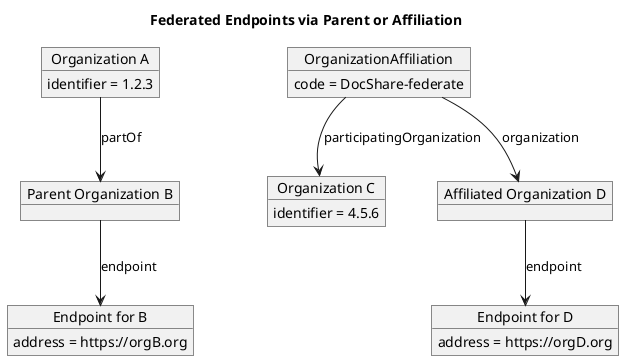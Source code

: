 @startuml
hide footbox

title Federated Endpoints via Parent or Affiliation

object "Organization A" as OrganizationA
OrganizationA : identifier = 1.2.3
object "Parent Organization B" as OrganizationB
object "Endpoint for B" as EndpointB
EndpointB : address = https://orgB.org

OrganizationA --> OrganizationB : partOf
OrganizationB --> EndpointB : endpoint

object "Organization C" as OrganizationC
OrganizationC : identifier = 4.5.6
object "Affiliated Organization D" as OrganizationD
object "OrganizationAffiliation" as OrgAff
OrgAff : code = DocShare-federate
object "Endpoint for D" as EndpointD
EndpointD : address = https://orgD.org

OrgAff --> OrganizationC : participatingOrganization
OrgAff --> OrganizationD : organization
OrganizationD --> EndpointD : endpoint

@enduml
